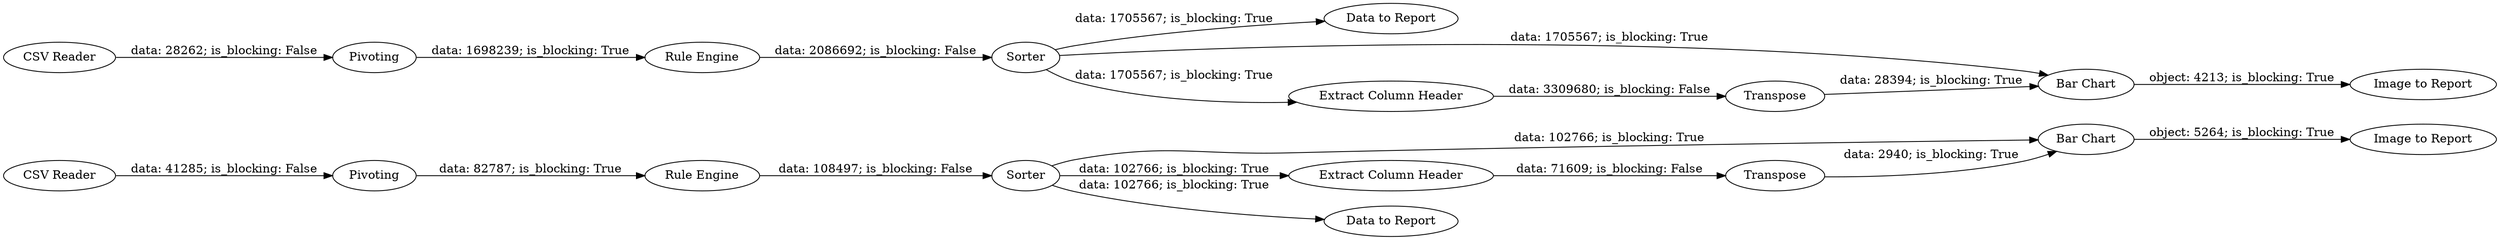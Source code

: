 digraph {
	"7476623135345611594_12" [label="Bar Chart"]
	"7476623135345611594_14" [label="Data to Report"]
	"7476623135345611594_20" [label=Sorter]
	"7476623135345611594_2" [label="CSV Reader"]
	"7476623135345611594_9" [label="Extract Column Header"]
	"7476623135345611594_16" [label="Bar Chart"]
	"7476623135345611594_21" [label="Extract Column Header"]
	"7476623135345611594_7" [label="Data to Report"]
	"7476623135345611594_13" [label="Image to Report"]
	"7476623135345611594_15" [label=Transpose]
	"7476623135345611594_6" [label=Sorter]
	"7476623135345611594_18" [label="Image to Report"]
	"7476623135345611594_4" [label=Pivoting]
	"7476623135345611594_19" [label="Rule Engine"]
	"7476623135345611594_1" [label="CSV Reader"]
	"7476623135345611594_5" [label="Rule Engine"]
	"7476623135345611594_10" [label=Transpose]
	"7476623135345611594_17" [label=Pivoting]
	"7476623135345611594_17" -> "7476623135345611594_19" [label="data: 1698239; is_blocking: True"]
	"7476623135345611594_20" -> "7476623135345611594_16" [label="data: 1705567; is_blocking: True"]
	"7476623135345611594_20" -> "7476623135345611594_14" [label="data: 1705567; is_blocking: True"]
	"7476623135345611594_6" -> "7476623135345611594_12" [label="data: 102766; is_blocking: True"]
	"7476623135345611594_6" -> "7476623135345611594_9" [label="data: 102766; is_blocking: True"]
	"7476623135345611594_9" -> "7476623135345611594_10" [label="data: 71609; is_blocking: False"]
	"7476623135345611594_2" -> "7476623135345611594_17" [label="data: 28262; is_blocking: False"]
	"7476623135345611594_15" -> "7476623135345611594_16" [label="data: 28394; is_blocking: True"]
	"7476623135345611594_16" -> "7476623135345611594_18" [label="object: 4213; is_blocking: True"]
	"7476623135345611594_19" -> "7476623135345611594_20" [label="data: 2086692; is_blocking: False"]
	"7476623135345611594_20" -> "7476623135345611594_21" [label="data: 1705567; is_blocking: True"]
	"7476623135345611594_21" -> "7476623135345611594_15" [label="data: 3309680; is_blocking: False"]
	"7476623135345611594_6" -> "7476623135345611594_7" [label="data: 102766; is_blocking: True"]
	"7476623135345611594_4" -> "7476623135345611594_5" [label="data: 82787; is_blocking: True"]
	"7476623135345611594_10" -> "7476623135345611594_12" [label="data: 2940; is_blocking: True"]
	"7476623135345611594_12" -> "7476623135345611594_13" [label="object: 5264; is_blocking: True"]
	"7476623135345611594_1" -> "7476623135345611594_4" [label="data: 41285; is_blocking: False"]
	"7476623135345611594_5" -> "7476623135345611594_6" [label="data: 108497; is_blocking: False"]
	rankdir=LR
}
